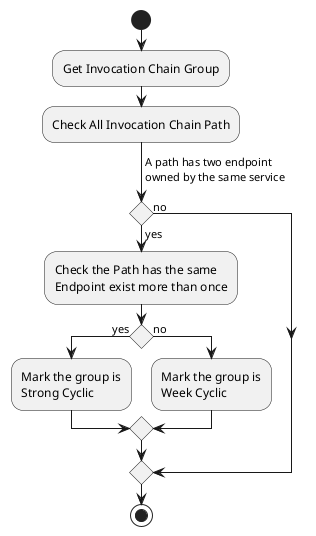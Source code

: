 @startuml
start
:Get Invocation Chain Group;
:Check All Invocation Chain Path;
-> A path has two endpoint\nowned by the same service;
if() then(yes)
:Check the Path has the same\nEndpoint exist more than once;
if() then(yes)
:Mark the group is\nStrong Cyclic;
else(no)
:Mark the group is\nWeek Cyclic;
endif
else(no)
endif
stop
@enduml